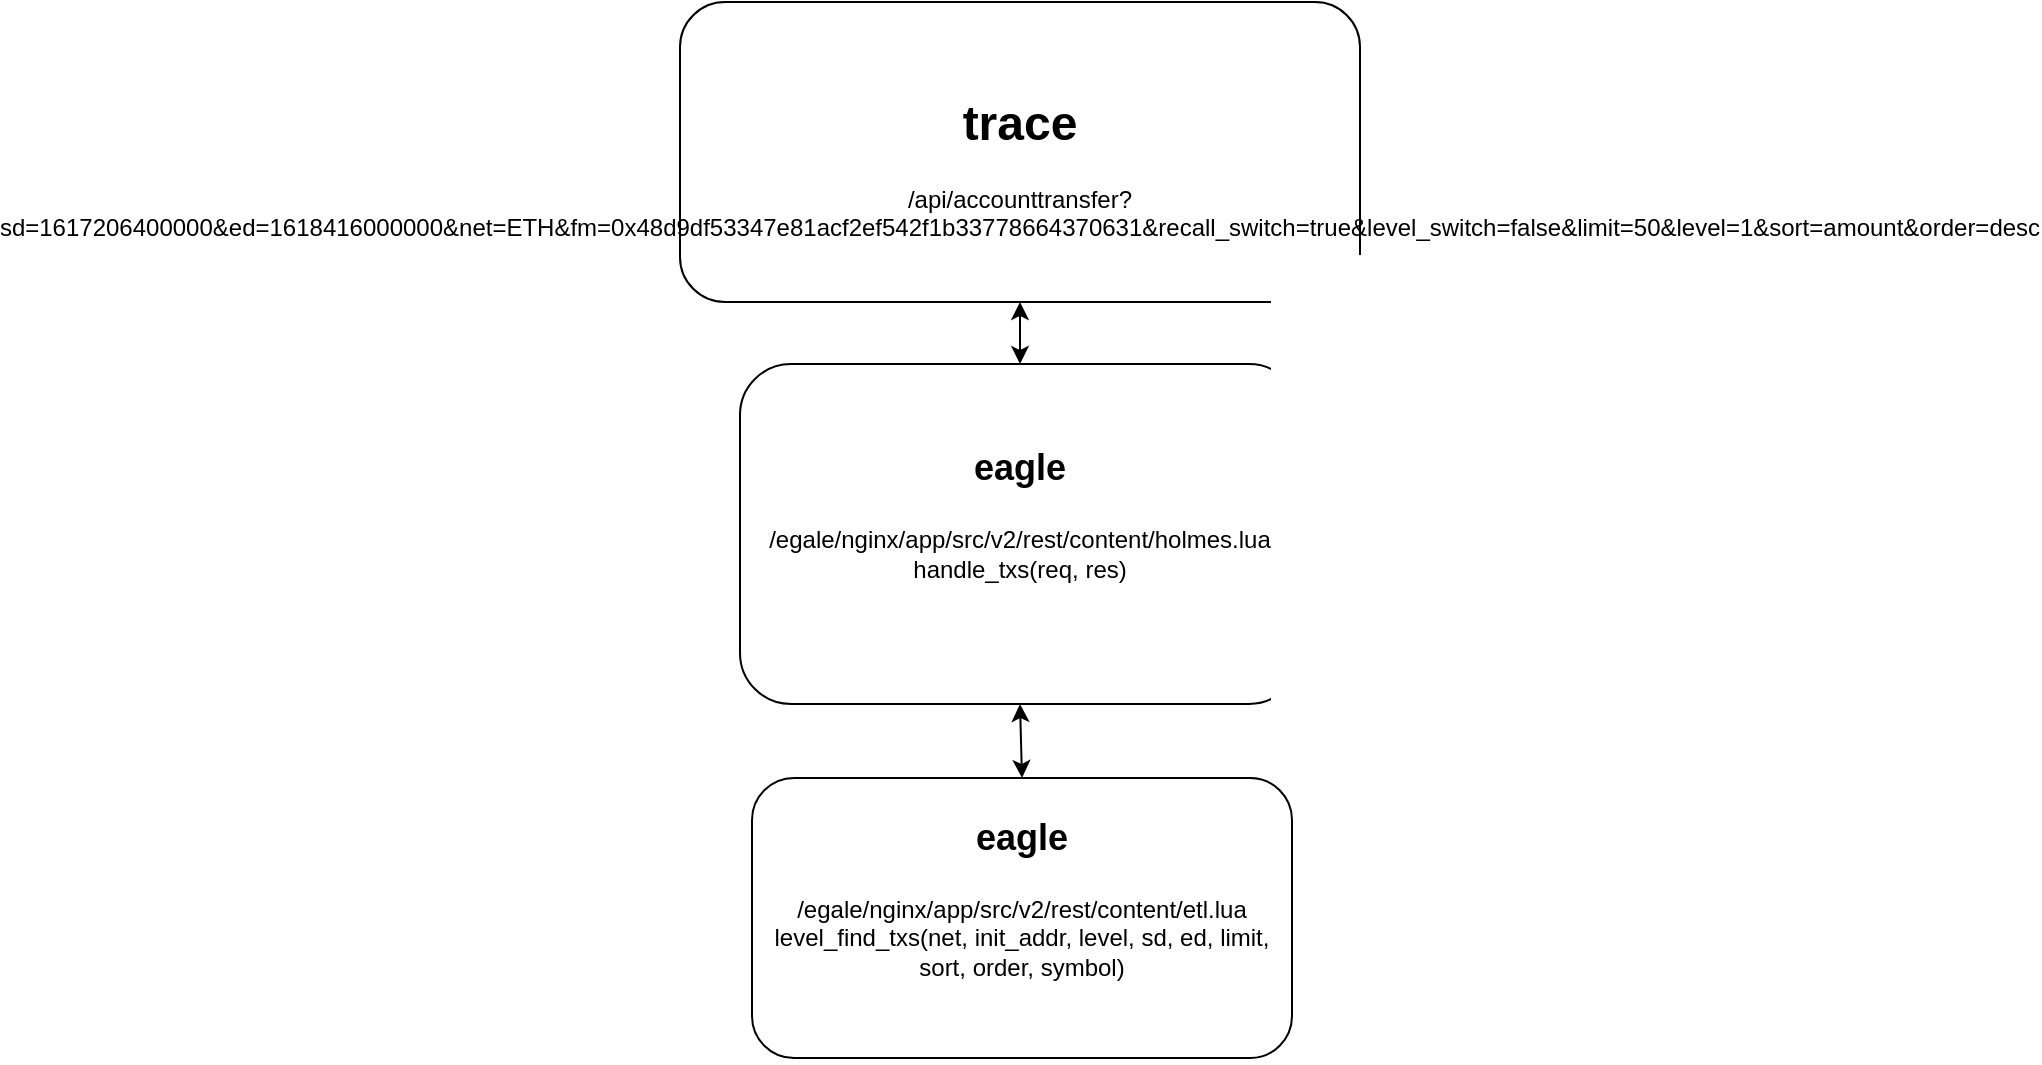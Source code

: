 <mxfile version="14.6.13" type="github">
  <diagram id="sd066UKES_7Aq1pJ9Ihq" name="Page-1">
    <mxGraphModel dx="946" dy="970" grid="1" gridSize="10" guides="1" tooltips="1" connect="1" arrows="1" fold="1" page="1" pageScale="1" pageWidth="827" pageHeight="1169" math="0" shadow="0">
      <root>
        <mxCell id="0" />
        <mxCell id="1" parent="0" />
        <mxCell id="I-y4QlHzyOzyjz6Vk-dk-1" value="&lt;h1&gt;&lt;font style=&quot;font-size: 24px&quot;&gt;&lt;b&gt;&lt;font style=&quot;font-size: 24px&quot;&gt;trace&lt;/font&gt;&lt;/b&gt;&lt;/font&gt;&lt;/h1&gt;/api/accounttransfer?sd=1617206400000&amp;amp;ed=1618416000000&amp;amp;net=ETH&amp;amp;fm=0x48d9df53347e81acf2ef542f1b33778664370631&amp;amp;recall_switch=true&amp;amp;level_switch=false&amp;amp;limit=50&amp;amp;level=1&amp;amp;sort=amount&amp;amp;order=desc" style="rounded=1;whiteSpace=wrap;html=1;" parent="1" vertex="1">
          <mxGeometry x="150" y="10" width="340" height="150" as="geometry" />
        </mxCell>
        <mxCell id="5zIYFA6XRT577n5AHELY-3" value="&lt;h1&gt;&lt;font style=&quot;font-size: 18px&quot;&gt;eagle&lt;/font&gt;&lt;/h1&gt;&lt;p&gt;/egale/nginx/app/src/v2/rest/content/holmes.lua&lt;br&gt;handle_txs(req, res)&lt;br&gt;&lt;br&gt;&lt;br&gt;&lt;/p&gt;" style="rounded=1;whiteSpace=wrap;html=1;" vertex="1" parent="1">
          <mxGeometry x="180" y="191" width="280" height="170" as="geometry" />
        </mxCell>
        <mxCell id="5zIYFA6XRT577n5AHELY-4" value="&lt;h1&gt;&lt;font style=&quot;font-size: 18px&quot;&gt;eagle&lt;/font&gt;&lt;/h1&gt;&lt;p&gt;/egale/nginx/app/src/v2/rest/content/etl.lua&lt;br&gt;level_find_txs(net, init_addr, level, sd, ed, limit, sort, order, symbol)&lt;br&gt;&lt;br&gt;&lt;br&gt;&lt;/p&gt;" style="rounded=1;whiteSpace=wrap;html=1;" vertex="1" parent="1">
          <mxGeometry x="186" y="398" width="270" height="140" as="geometry" />
        </mxCell>
        <mxCell id="5zIYFA6XRT577n5AHELY-5" value="" style="endArrow=classic;startArrow=classic;html=1;entryX=0.5;entryY=1;entryDx=0;entryDy=0;exitX=0.5;exitY=0;exitDx=0;exitDy=0;" edge="1" parent="1" source="5zIYFA6XRT577n5AHELY-3" target="I-y4QlHzyOzyjz6Vk-dk-1">
          <mxGeometry width="50" height="50" relative="1" as="geometry">
            <mxPoint x="120" y="240" as="sourcePoint" />
            <mxPoint x="170" y="190" as="targetPoint" />
          </mxGeometry>
        </mxCell>
        <mxCell id="5zIYFA6XRT577n5AHELY-6" value="" style="endArrow=classic;startArrow=classic;html=1;entryX=0.5;entryY=1;entryDx=0;entryDy=0;exitX=0.5;exitY=0;exitDx=0;exitDy=0;" edge="1" parent="1" source="5zIYFA6XRT577n5AHELY-4" target="5zIYFA6XRT577n5AHELY-3">
          <mxGeometry width="50" height="50" relative="1" as="geometry">
            <mxPoint x="50" y="420" as="sourcePoint" />
            <mxPoint x="100" y="370" as="targetPoint" />
          </mxGeometry>
        </mxCell>
      </root>
    </mxGraphModel>
  </diagram>
</mxfile>
